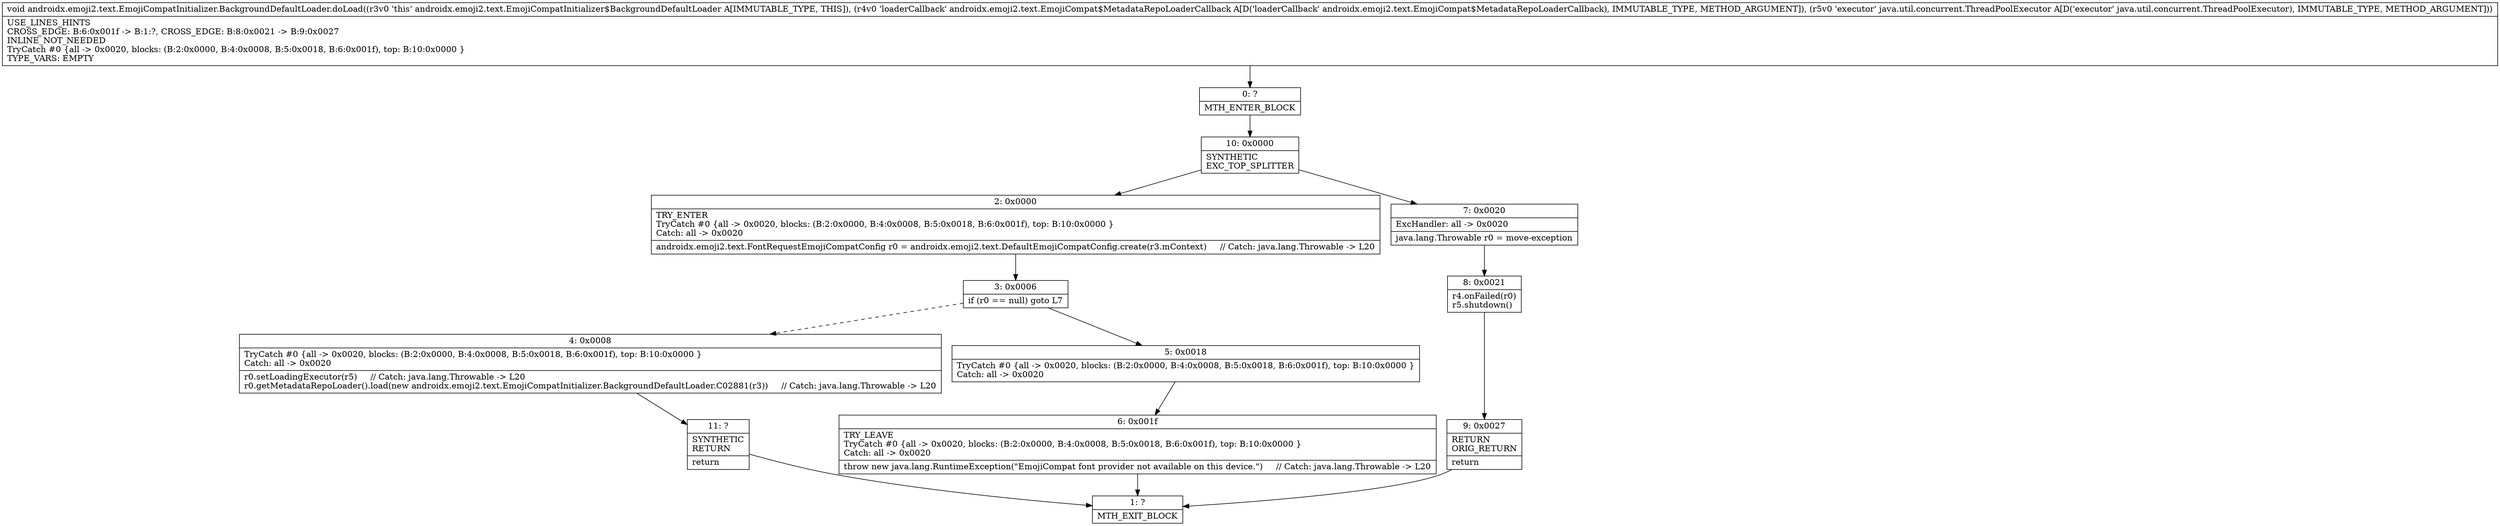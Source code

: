 digraph "CFG forandroidx.emoji2.text.EmojiCompatInitializer.BackgroundDefaultLoader.doLoad(Landroidx\/emoji2\/text\/EmojiCompat$MetadataRepoLoaderCallback;Ljava\/util\/concurrent\/ThreadPoolExecutor;)V" {
Node_0 [shape=record,label="{0\:\ ?|MTH_ENTER_BLOCK\l}"];
Node_10 [shape=record,label="{10\:\ 0x0000|SYNTHETIC\lEXC_TOP_SPLITTER\l}"];
Node_2 [shape=record,label="{2\:\ 0x0000|TRY_ENTER\lTryCatch #0 \{all \-\> 0x0020, blocks: (B:2:0x0000, B:4:0x0008, B:5:0x0018, B:6:0x001f), top: B:10:0x0000 \}\lCatch: all \-\> 0x0020\l|androidx.emoji2.text.FontRequestEmojiCompatConfig r0 = androidx.emoji2.text.DefaultEmojiCompatConfig.create(r3.mContext)     \/\/ Catch: java.lang.Throwable \-\> L20\l}"];
Node_3 [shape=record,label="{3\:\ 0x0006|if (r0 == null) goto L7\l}"];
Node_4 [shape=record,label="{4\:\ 0x0008|TryCatch #0 \{all \-\> 0x0020, blocks: (B:2:0x0000, B:4:0x0008, B:5:0x0018, B:6:0x001f), top: B:10:0x0000 \}\lCatch: all \-\> 0x0020\l|r0.setLoadingExecutor(r5)     \/\/ Catch: java.lang.Throwable \-\> L20\lr0.getMetadataRepoLoader().load(new androidx.emoji2.text.EmojiCompatInitializer.BackgroundDefaultLoader.C02881(r3))     \/\/ Catch: java.lang.Throwable \-\> L20\l}"];
Node_11 [shape=record,label="{11\:\ ?|SYNTHETIC\lRETURN\l|return\l}"];
Node_1 [shape=record,label="{1\:\ ?|MTH_EXIT_BLOCK\l}"];
Node_5 [shape=record,label="{5\:\ 0x0018|TryCatch #0 \{all \-\> 0x0020, blocks: (B:2:0x0000, B:4:0x0008, B:5:0x0018, B:6:0x001f), top: B:10:0x0000 \}\lCatch: all \-\> 0x0020\l}"];
Node_6 [shape=record,label="{6\:\ 0x001f|TRY_LEAVE\lTryCatch #0 \{all \-\> 0x0020, blocks: (B:2:0x0000, B:4:0x0008, B:5:0x0018, B:6:0x001f), top: B:10:0x0000 \}\lCatch: all \-\> 0x0020\l|throw new java.lang.RuntimeException(\"EmojiCompat font provider not available on this device.\")     \/\/ Catch: java.lang.Throwable \-\> L20\l}"];
Node_7 [shape=record,label="{7\:\ 0x0020|ExcHandler: all \-\> 0x0020\l|java.lang.Throwable r0 = move\-exception\l}"];
Node_8 [shape=record,label="{8\:\ 0x0021|r4.onFailed(r0)\lr5.shutdown()\l}"];
Node_9 [shape=record,label="{9\:\ 0x0027|RETURN\lORIG_RETURN\l|return\l}"];
MethodNode[shape=record,label="{void androidx.emoji2.text.EmojiCompatInitializer.BackgroundDefaultLoader.doLoad((r3v0 'this' androidx.emoji2.text.EmojiCompatInitializer$BackgroundDefaultLoader A[IMMUTABLE_TYPE, THIS]), (r4v0 'loaderCallback' androidx.emoji2.text.EmojiCompat$MetadataRepoLoaderCallback A[D('loaderCallback' androidx.emoji2.text.EmojiCompat$MetadataRepoLoaderCallback), IMMUTABLE_TYPE, METHOD_ARGUMENT]), (r5v0 'executor' java.util.concurrent.ThreadPoolExecutor A[D('executor' java.util.concurrent.ThreadPoolExecutor), IMMUTABLE_TYPE, METHOD_ARGUMENT]))  | USE_LINES_HINTS\lCROSS_EDGE: B:6:0x001f \-\> B:1:?, CROSS_EDGE: B:8:0x0021 \-\> B:9:0x0027\lINLINE_NOT_NEEDED\lTryCatch #0 \{all \-\> 0x0020, blocks: (B:2:0x0000, B:4:0x0008, B:5:0x0018, B:6:0x001f), top: B:10:0x0000 \}\lTYPE_VARS: EMPTY\l}"];
MethodNode -> Node_0;Node_0 -> Node_10;
Node_10 -> Node_2;
Node_10 -> Node_7;
Node_2 -> Node_3;
Node_3 -> Node_4[style=dashed];
Node_3 -> Node_5;
Node_4 -> Node_11;
Node_11 -> Node_1;
Node_5 -> Node_6;
Node_6 -> Node_1;
Node_7 -> Node_8;
Node_8 -> Node_9;
Node_9 -> Node_1;
}

